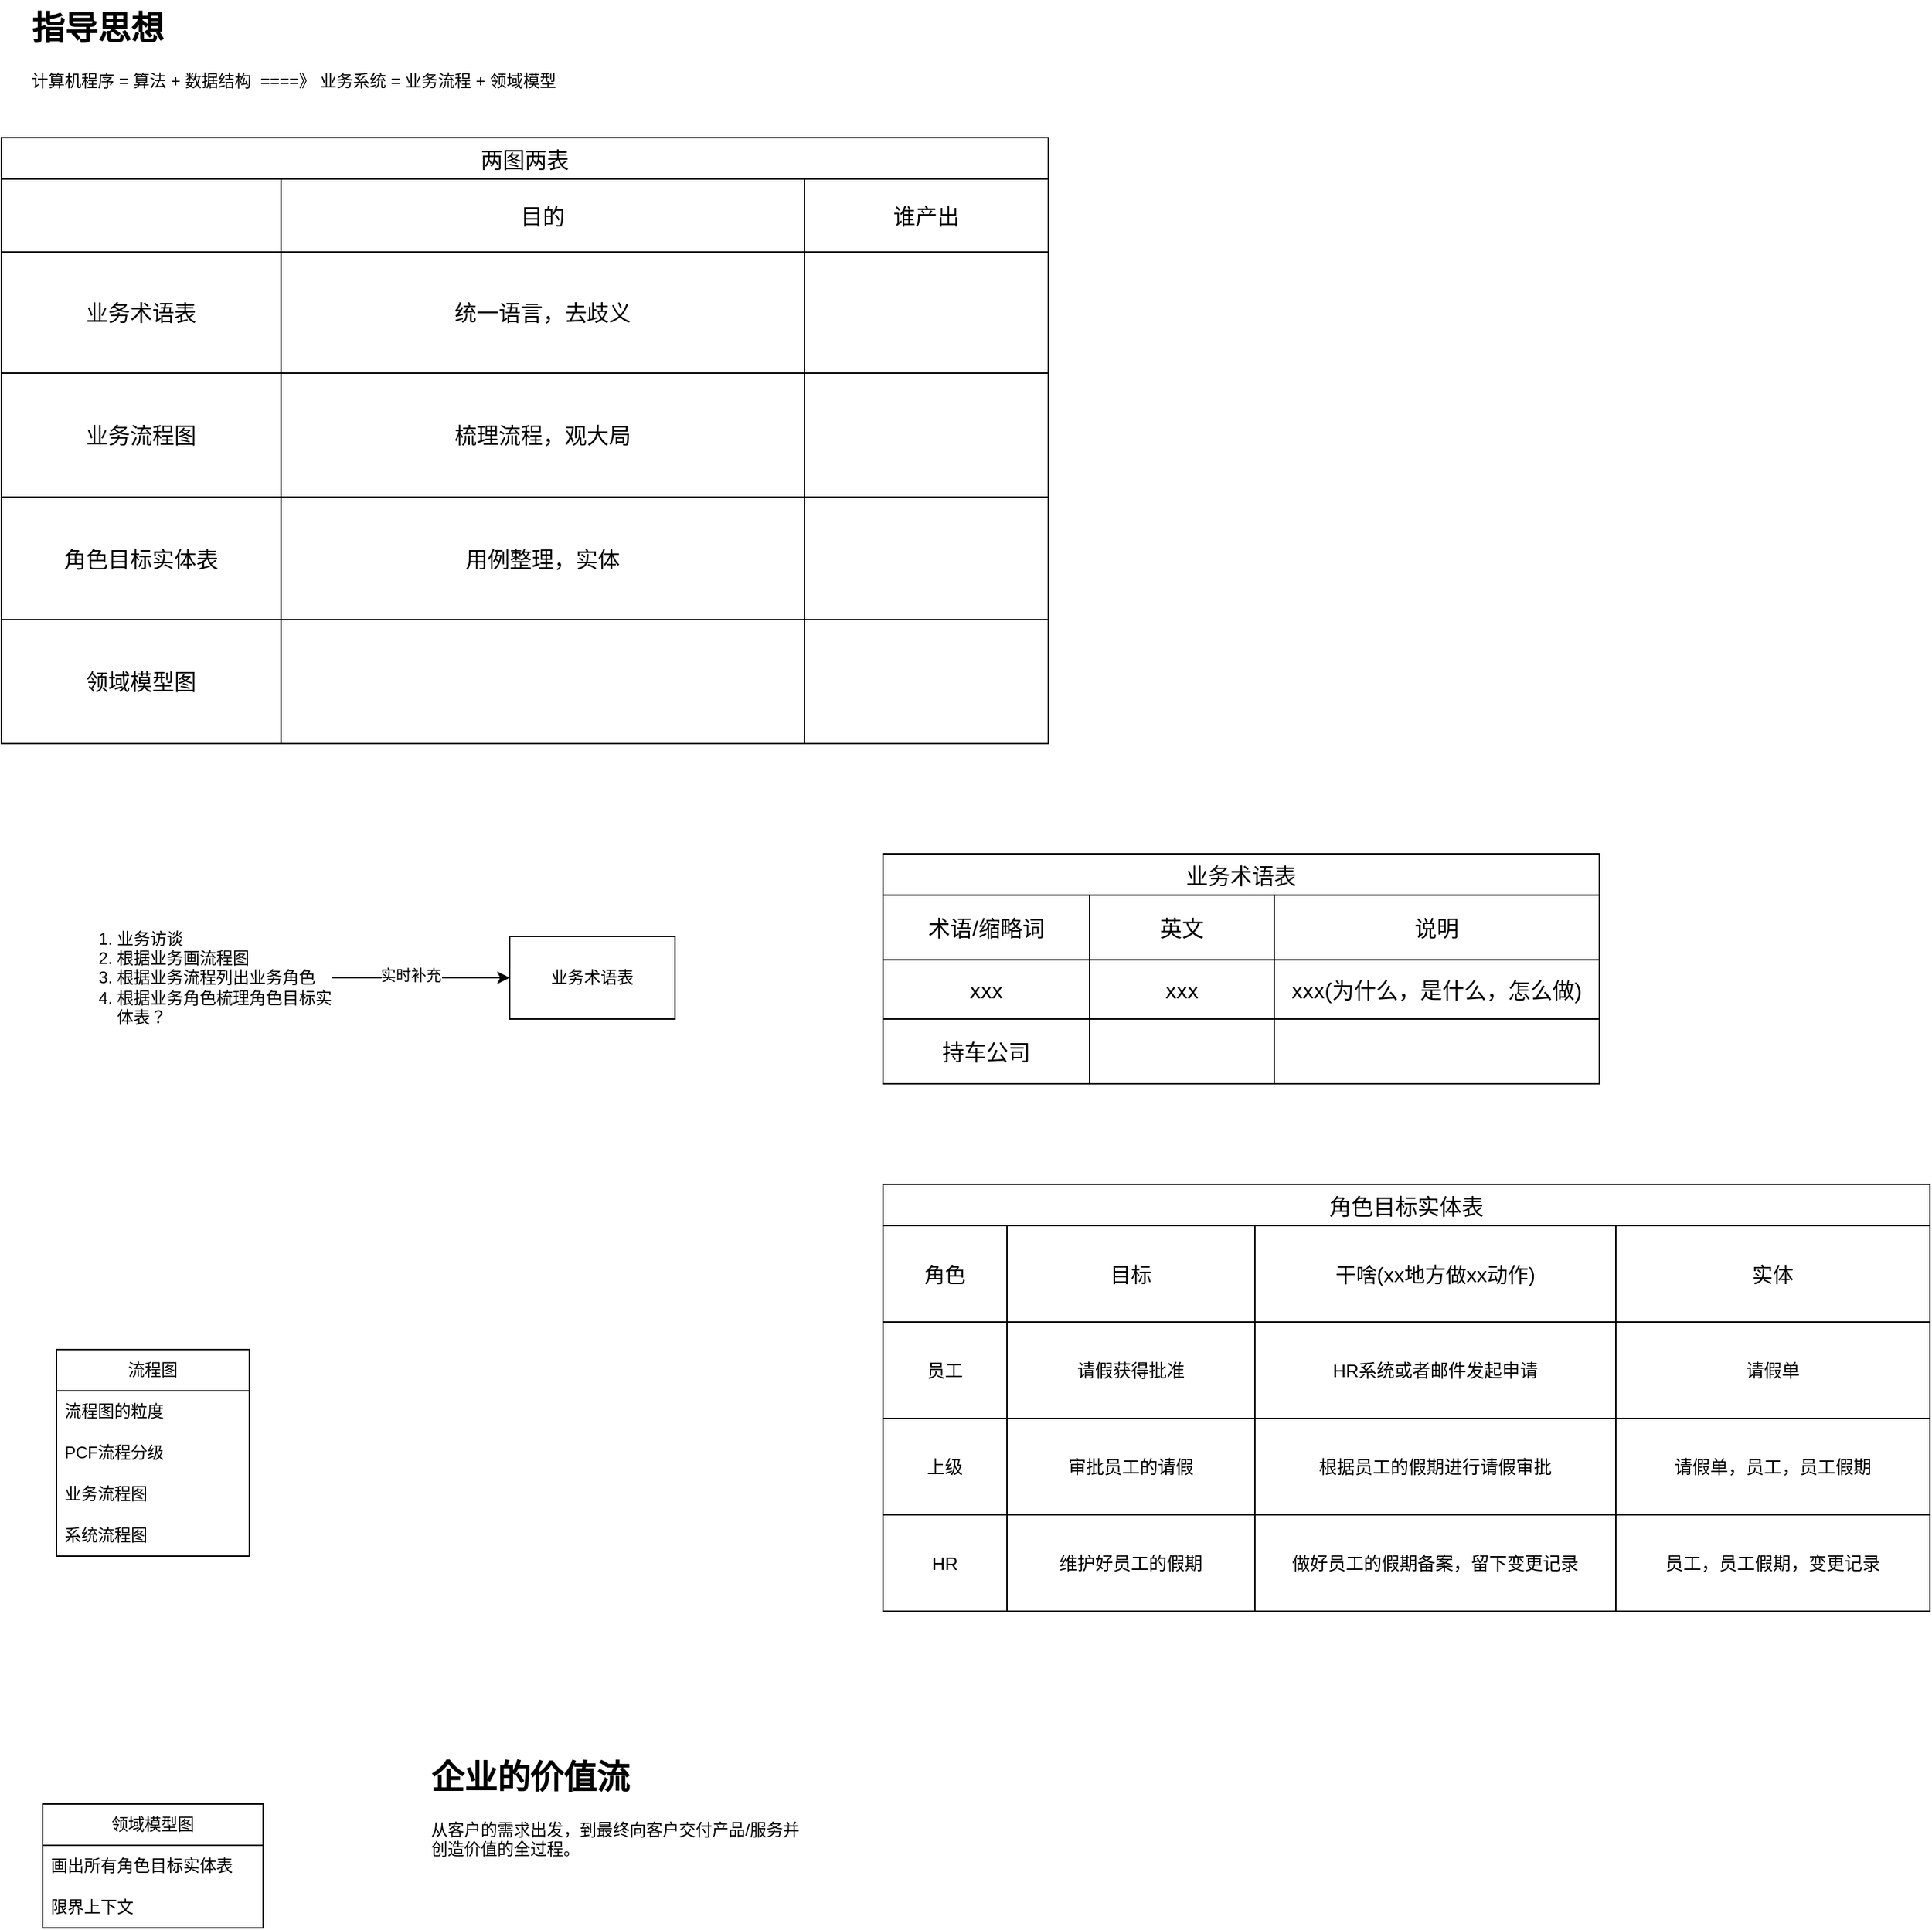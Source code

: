 <mxfile version="28.2.3">
  <diagram name="Page-1" id="VcjUSOKFraRpLLL6hd3k">
    <mxGraphModel dx="1426" dy="777" grid="1" gridSize="10" guides="1" tooltips="1" connect="1" arrows="1" fold="1" page="1" pageScale="1" pageWidth="850" pageHeight="1100" math="0" shadow="0">
      <root>
        <mxCell id="0" />
        <mxCell id="1" parent="0" />
        <mxCell id="wZ8ZGPUIlpnk7HS7Llxm-1" value="&lt;h1 style=&quot;margin-top: 0px;&quot;&gt;指导思想&lt;/h1&gt;&lt;p&gt;计算机程序 = 算法 + 数据结构&amp;nbsp; ====》 业务系统 = 业务流程 + 领域模型&lt;/p&gt;" style="text;html=1;whiteSpace=wrap;overflow=hidden;rounded=0;" vertex="1" parent="1">
          <mxGeometry x="60" y="60" width="440" height="70" as="geometry" />
        </mxCell>
        <mxCell id="wZ8ZGPUIlpnk7HS7Llxm-2" value="两图两表" style="shape=table;startSize=30;container=1;collapsible=0;childLayout=tableLayout;strokeColor=default;fontSize=16;" vertex="1" parent="1">
          <mxGeometry x="40" y="160" width="760" height="440" as="geometry" />
        </mxCell>
        <mxCell id="wZ8ZGPUIlpnk7HS7Llxm-3" value="" style="shape=tableRow;horizontal=0;startSize=0;swimlaneHead=0;swimlaneBody=0;strokeColor=inherit;top=0;left=0;bottom=0;right=0;collapsible=0;dropTarget=0;fillColor=none;points=[[0,0.5],[1,0.5]];portConstraint=eastwest;fontSize=16;" vertex="1" parent="wZ8ZGPUIlpnk7HS7Llxm-2">
          <mxGeometry y="30" width="760" height="53" as="geometry" />
        </mxCell>
        <mxCell id="wZ8ZGPUIlpnk7HS7Llxm-4" value="" style="shape=partialRectangle;html=1;whiteSpace=wrap;connectable=0;strokeColor=inherit;overflow=hidden;fillColor=none;top=0;left=0;bottom=0;right=0;pointerEvents=1;fontSize=16;" vertex="1" parent="wZ8ZGPUIlpnk7HS7Llxm-3">
          <mxGeometry width="203" height="53" as="geometry">
            <mxRectangle width="203" height="53" as="alternateBounds" />
          </mxGeometry>
        </mxCell>
        <mxCell id="wZ8ZGPUIlpnk7HS7Llxm-5" value="目的" style="shape=partialRectangle;html=1;whiteSpace=wrap;connectable=0;strokeColor=inherit;overflow=hidden;fillColor=none;top=0;left=0;bottom=0;right=0;pointerEvents=1;fontSize=16;" vertex="1" parent="wZ8ZGPUIlpnk7HS7Llxm-3">
          <mxGeometry x="203" width="380" height="53" as="geometry">
            <mxRectangle width="380" height="53" as="alternateBounds" />
          </mxGeometry>
        </mxCell>
        <mxCell id="wZ8ZGPUIlpnk7HS7Llxm-6" value="谁产出" style="shape=partialRectangle;html=1;whiteSpace=wrap;connectable=0;strokeColor=inherit;overflow=hidden;fillColor=none;top=0;left=0;bottom=0;right=0;pointerEvents=1;fontSize=16;" vertex="1" parent="wZ8ZGPUIlpnk7HS7Llxm-3">
          <mxGeometry x="583" width="177" height="53" as="geometry">
            <mxRectangle width="177" height="53" as="alternateBounds" />
          </mxGeometry>
        </mxCell>
        <mxCell id="wZ8ZGPUIlpnk7HS7Llxm-7" value="" style="shape=tableRow;horizontal=0;startSize=0;swimlaneHead=0;swimlaneBody=0;strokeColor=inherit;top=0;left=0;bottom=0;right=0;collapsible=0;dropTarget=0;fillColor=none;points=[[0,0.5],[1,0.5]];portConstraint=eastwest;fontSize=16;" vertex="1" parent="wZ8ZGPUIlpnk7HS7Llxm-2">
          <mxGeometry y="83" width="760" height="88" as="geometry" />
        </mxCell>
        <mxCell id="wZ8ZGPUIlpnk7HS7Llxm-8" value="业务术语表" style="shape=partialRectangle;html=1;whiteSpace=wrap;connectable=0;strokeColor=inherit;overflow=hidden;fillColor=none;top=0;left=0;bottom=0;right=0;pointerEvents=1;fontSize=16;" vertex="1" parent="wZ8ZGPUIlpnk7HS7Llxm-7">
          <mxGeometry width="203" height="88" as="geometry">
            <mxRectangle width="203" height="88" as="alternateBounds" />
          </mxGeometry>
        </mxCell>
        <mxCell id="wZ8ZGPUIlpnk7HS7Llxm-9" value="统一语言，去歧义" style="shape=partialRectangle;html=1;whiteSpace=wrap;connectable=0;strokeColor=inherit;overflow=hidden;fillColor=none;top=0;left=0;bottom=0;right=0;pointerEvents=1;fontSize=16;" vertex="1" parent="wZ8ZGPUIlpnk7HS7Llxm-7">
          <mxGeometry x="203" width="380" height="88" as="geometry">
            <mxRectangle width="380" height="88" as="alternateBounds" />
          </mxGeometry>
        </mxCell>
        <mxCell id="wZ8ZGPUIlpnk7HS7Llxm-10" value="" style="shape=partialRectangle;html=1;whiteSpace=wrap;connectable=0;strokeColor=inherit;overflow=hidden;fillColor=none;top=0;left=0;bottom=0;right=0;pointerEvents=1;fontSize=16;" vertex="1" parent="wZ8ZGPUIlpnk7HS7Llxm-7">
          <mxGeometry x="583" width="177" height="88" as="geometry">
            <mxRectangle width="177" height="88" as="alternateBounds" />
          </mxGeometry>
        </mxCell>
        <mxCell id="wZ8ZGPUIlpnk7HS7Llxm-11" value="" style="shape=tableRow;horizontal=0;startSize=0;swimlaneHead=0;swimlaneBody=0;strokeColor=inherit;top=0;left=0;bottom=0;right=0;collapsible=0;dropTarget=0;fillColor=none;points=[[0,0.5],[1,0.5]];portConstraint=eastwest;fontSize=16;" vertex="1" parent="wZ8ZGPUIlpnk7HS7Llxm-2">
          <mxGeometry y="171" width="760" height="90" as="geometry" />
        </mxCell>
        <mxCell id="wZ8ZGPUIlpnk7HS7Llxm-12" value="业务流程图" style="shape=partialRectangle;html=1;whiteSpace=wrap;connectable=0;strokeColor=inherit;overflow=hidden;fillColor=none;top=0;left=0;bottom=0;right=0;pointerEvents=1;fontSize=16;" vertex="1" parent="wZ8ZGPUIlpnk7HS7Llxm-11">
          <mxGeometry width="203" height="90" as="geometry">
            <mxRectangle width="203" height="90" as="alternateBounds" />
          </mxGeometry>
        </mxCell>
        <mxCell id="wZ8ZGPUIlpnk7HS7Llxm-13" value="梳理流程，观大局" style="shape=partialRectangle;html=1;whiteSpace=wrap;connectable=0;strokeColor=inherit;overflow=hidden;fillColor=none;top=0;left=0;bottom=0;right=0;pointerEvents=1;fontSize=16;" vertex="1" parent="wZ8ZGPUIlpnk7HS7Llxm-11">
          <mxGeometry x="203" width="380" height="90" as="geometry">
            <mxRectangle width="380" height="90" as="alternateBounds" />
          </mxGeometry>
        </mxCell>
        <mxCell id="wZ8ZGPUIlpnk7HS7Llxm-14" value="" style="shape=partialRectangle;html=1;whiteSpace=wrap;connectable=0;strokeColor=inherit;overflow=hidden;fillColor=none;top=0;left=0;bottom=0;right=0;pointerEvents=1;fontSize=16;" vertex="1" parent="wZ8ZGPUIlpnk7HS7Llxm-11">
          <mxGeometry x="583" width="177" height="90" as="geometry">
            <mxRectangle width="177" height="90" as="alternateBounds" />
          </mxGeometry>
        </mxCell>
        <mxCell id="wZ8ZGPUIlpnk7HS7Llxm-15" value="" style="shape=tableRow;horizontal=0;startSize=0;swimlaneHead=0;swimlaneBody=0;strokeColor=inherit;top=0;left=0;bottom=0;right=0;collapsible=0;dropTarget=0;fillColor=none;points=[[0,0.5],[1,0.5]];portConstraint=eastwest;fontSize=16;" vertex="1" parent="wZ8ZGPUIlpnk7HS7Llxm-2">
          <mxGeometry y="261" width="760" height="89" as="geometry" />
        </mxCell>
        <mxCell id="wZ8ZGPUIlpnk7HS7Llxm-16" value="角色目标实体表" style="shape=partialRectangle;html=1;whiteSpace=wrap;connectable=0;strokeColor=inherit;overflow=hidden;fillColor=none;top=0;left=0;bottom=0;right=0;pointerEvents=1;fontSize=16;" vertex="1" parent="wZ8ZGPUIlpnk7HS7Llxm-15">
          <mxGeometry width="203" height="89" as="geometry">
            <mxRectangle width="203" height="89" as="alternateBounds" />
          </mxGeometry>
        </mxCell>
        <mxCell id="wZ8ZGPUIlpnk7HS7Llxm-17" value="用例整理，实体" style="shape=partialRectangle;html=1;whiteSpace=wrap;connectable=0;strokeColor=inherit;overflow=hidden;fillColor=none;top=0;left=0;bottom=0;right=0;pointerEvents=1;fontSize=16;" vertex="1" parent="wZ8ZGPUIlpnk7HS7Llxm-15">
          <mxGeometry x="203" width="380" height="89" as="geometry">
            <mxRectangle width="380" height="89" as="alternateBounds" />
          </mxGeometry>
        </mxCell>
        <mxCell id="wZ8ZGPUIlpnk7HS7Llxm-18" value="" style="shape=partialRectangle;html=1;whiteSpace=wrap;connectable=0;strokeColor=inherit;overflow=hidden;fillColor=none;top=0;left=0;bottom=0;right=0;pointerEvents=1;fontSize=16;" vertex="1" parent="wZ8ZGPUIlpnk7HS7Llxm-15">
          <mxGeometry x="583" width="177" height="89" as="geometry">
            <mxRectangle width="177" height="89" as="alternateBounds" />
          </mxGeometry>
        </mxCell>
        <mxCell id="wZ8ZGPUIlpnk7HS7Llxm-19" value="" style="shape=tableRow;horizontal=0;startSize=0;swimlaneHead=0;swimlaneBody=0;strokeColor=inherit;top=0;left=0;bottom=0;right=0;collapsible=0;dropTarget=0;fillColor=none;points=[[0,0.5],[1,0.5]];portConstraint=eastwest;fontSize=16;" vertex="1" parent="wZ8ZGPUIlpnk7HS7Llxm-2">
          <mxGeometry y="350" width="760" height="90" as="geometry" />
        </mxCell>
        <mxCell id="wZ8ZGPUIlpnk7HS7Llxm-20" value="领域模型图" style="shape=partialRectangle;html=1;whiteSpace=wrap;connectable=0;strokeColor=inherit;overflow=hidden;fillColor=none;top=0;left=0;bottom=0;right=0;pointerEvents=1;fontSize=16;" vertex="1" parent="wZ8ZGPUIlpnk7HS7Llxm-19">
          <mxGeometry width="203" height="90" as="geometry">
            <mxRectangle width="203" height="90" as="alternateBounds" />
          </mxGeometry>
        </mxCell>
        <mxCell id="wZ8ZGPUIlpnk7HS7Llxm-21" value="" style="shape=partialRectangle;html=1;whiteSpace=wrap;connectable=0;strokeColor=inherit;overflow=hidden;fillColor=none;top=0;left=0;bottom=0;right=0;pointerEvents=1;fontSize=16;" vertex="1" parent="wZ8ZGPUIlpnk7HS7Llxm-19">
          <mxGeometry x="203" width="380" height="90" as="geometry">
            <mxRectangle width="380" height="90" as="alternateBounds" />
          </mxGeometry>
        </mxCell>
        <mxCell id="wZ8ZGPUIlpnk7HS7Llxm-22" value="" style="shape=partialRectangle;html=1;whiteSpace=wrap;connectable=0;strokeColor=inherit;overflow=hidden;fillColor=none;top=0;left=0;bottom=0;right=0;pointerEvents=1;fontSize=16;" vertex="1" parent="wZ8ZGPUIlpnk7HS7Llxm-19">
          <mxGeometry x="583" width="177" height="90" as="geometry">
            <mxRectangle width="177" height="90" as="alternateBounds" />
          </mxGeometry>
        </mxCell>
        <mxCell id="wZ8ZGPUIlpnk7HS7Llxm-33" value="" style="edgeStyle=orthogonalEdgeStyle;rounded=0;orthogonalLoop=1;jettySize=auto;html=1;" edge="1" parent="1" source="wZ8ZGPUIlpnk7HS7Llxm-31" target="wZ8ZGPUIlpnk7HS7Llxm-32">
          <mxGeometry relative="1" as="geometry" />
        </mxCell>
        <mxCell id="wZ8ZGPUIlpnk7HS7Llxm-34" value="Text" style="edgeLabel;html=1;align=center;verticalAlign=middle;resizable=0;points=[];" vertex="1" connectable="0" parent="wZ8ZGPUIlpnk7HS7Llxm-33">
          <mxGeometry x="-0.193" y="1" relative="1" as="geometry">
            <mxPoint as="offset" />
          </mxGeometry>
        </mxCell>
        <mxCell id="wZ8ZGPUIlpnk7HS7Llxm-35" value="实时补充" style="edgeLabel;html=1;align=center;verticalAlign=middle;resizable=0;points=[];" vertex="1" connectable="0" parent="wZ8ZGPUIlpnk7HS7Llxm-33">
          <mxGeometry x="-0.126" y="-2" relative="1" as="geometry">
            <mxPoint y="-4" as="offset" />
          </mxGeometry>
        </mxCell>
        <mxCell id="wZ8ZGPUIlpnk7HS7Llxm-31" value="&lt;ol&gt;&lt;li&gt;业务访谈&lt;/li&gt;&lt;li&gt;根据业务画流程图&lt;/li&gt;&lt;li&gt;根据业务流程列出业务角色&lt;/li&gt;&lt;li&gt;根据业务角色梳理角色目标实体表？&lt;/li&gt;&lt;/ol&gt;" style="text;strokeColor=none;fillColor=none;html=1;whiteSpace=wrap;verticalAlign=middle;overflow=hidden;" vertex="1" parent="1">
          <mxGeometry x="82" y="700" width="198" height="140" as="geometry" />
        </mxCell>
        <mxCell id="wZ8ZGPUIlpnk7HS7Llxm-32" value="业务术语表" style="whiteSpace=wrap;html=1;" vertex="1" parent="1">
          <mxGeometry x="409" y="740" width="120" height="60" as="geometry" />
        </mxCell>
        <mxCell id="wZ8ZGPUIlpnk7HS7Llxm-40" value="业务术语表" style="shape=table;startSize=30;container=1;collapsible=0;childLayout=tableLayout;strokeColor=default;fontSize=16;" vertex="1" parent="1">
          <mxGeometry x="680" y="680" width="520" height="167" as="geometry" />
        </mxCell>
        <mxCell id="wZ8ZGPUIlpnk7HS7Llxm-41" value="" style="shape=tableRow;horizontal=0;startSize=0;swimlaneHead=0;swimlaneBody=0;strokeColor=inherit;top=0;left=0;bottom=0;right=0;collapsible=0;dropTarget=0;fillColor=none;points=[[0,0.5],[1,0.5]];portConstraint=eastwest;fontSize=16;" vertex="1" parent="wZ8ZGPUIlpnk7HS7Llxm-40">
          <mxGeometry y="30" width="520" height="47" as="geometry" />
        </mxCell>
        <mxCell id="wZ8ZGPUIlpnk7HS7Llxm-42" value="术语/缩略词" style="shape=partialRectangle;html=1;whiteSpace=wrap;connectable=0;strokeColor=inherit;overflow=hidden;fillColor=none;top=0;left=0;bottom=0;right=0;pointerEvents=1;fontSize=16;" vertex="1" parent="wZ8ZGPUIlpnk7HS7Llxm-41">
          <mxGeometry width="150" height="47" as="geometry">
            <mxRectangle width="150" height="47" as="alternateBounds" />
          </mxGeometry>
        </mxCell>
        <mxCell id="wZ8ZGPUIlpnk7HS7Llxm-43" value="英文" style="shape=partialRectangle;html=1;whiteSpace=wrap;connectable=0;strokeColor=inherit;overflow=hidden;fillColor=none;top=0;left=0;bottom=0;right=0;pointerEvents=1;fontSize=16;" vertex="1" parent="wZ8ZGPUIlpnk7HS7Llxm-41">
          <mxGeometry x="150" width="134" height="47" as="geometry">
            <mxRectangle width="134" height="47" as="alternateBounds" />
          </mxGeometry>
        </mxCell>
        <mxCell id="wZ8ZGPUIlpnk7HS7Llxm-44" value="说明" style="shape=partialRectangle;html=1;whiteSpace=wrap;connectable=0;strokeColor=inherit;overflow=hidden;fillColor=none;top=0;left=0;bottom=0;right=0;pointerEvents=1;fontSize=16;" vertex="1" parent="wZ8ZGPUIlpnk7HS7Llxm-41">
          <mxGeometry x="284" width="236" height="47" as="geometry">
            <mxRectangle width="236" height="47" as="alternateBounds" />
          </mxGeometry>
        </mxCell>
        <mxCell id="wZ8ZGPUIlpnk7HS7Llxm-45" value="" style="shape=tableRow;horizontal=0;startSize=0;swimlaneHead=0;swimlaneBody=0;strokeColor=inherit;top=0;left=0;bottom=0;right=0;collapsible=0;dropTarget=0;fillColor=none;points=[[0,0.5],[1,0.5]];portConstraint=eastwest;fontSize=16;" vertex="1" parent="wZ8ZGPUIlpnk7HS7Llxm-40">
          <mxGeometry y="77" width="520" height="43" as="geometry" />
        </mxCell>
        <mxCell id="wZ8ZGPUIlpnk7HS7Llxm-46" value="xxx" style="shape=partialRectangle;html=1;whiteSpace=wrap;connectable=0;strokeColor=inherit;overflow=hidden;fillColor=none;top=0;left=0;bottom=0;right=0;pointerEvents=1;fontSize=16;" vertex="1" parent="wZ8ZGPUIlpnk7HS7Llxm-45">
          <mxGeometry width="150" height="43" as="geometry">
            <mxRectangle width="150" height="43" as="alternateBounds" />
          </mxGeometry>
        </mxCell>
        <mxCell id="wZ8ZGPUIlpnk7HS7Llxm-47" value="xxx" style="shape=partialRectangle;html=1;whiteSpace=wrap;connectable=0;strokeColor=inherit;overflow=hidden;fillColor=none;top=0;left=0;bottom=0;right=0;pointerEvents=1;fontSize=16;" vertex="1" parent="wZ8ZGPUIlpnk7HS7Llxm-45">
          <mxGeometry x="150" width="134" height="43" as="geometry">
            <mxRectangle width="134" height="43" as="alternateBounds" />
          </mxGeometry>
        </mxCell>
        <mxCell id="wZ8ZGPUIlpnk7HS7Llxm-48" value="xxx(为什么，是什么，怎么做)" style="shape=partialRectangle;html=1;whiteSpace=wrap;connectable=0;strokeColor=inherit;overflow=hidden;fillColor=none;top=0;left=0;bottom=0;right=0;pointerEvents=1;fontSize=16;" vertex="1" parent="wZ8ZGPUIlpnk7HS7Llxm-45">
          <mxGeometry x="284" width="236" height="43" as="geometry">
            <mxRectangle width="236" height="43" as="alternateBounds" />
          </mxGeometry>
        </mxCell>
        <mxCell id="wZ8ZGPUIlpnk7HS7Llxm-49" value="" style="shape=tableRow;horizontal=0;startSize=0;swimlaneHead=0;swimlaneBody=0;strokeColor=inherit;top=0;left=0;bottom=0;right=0;collapsible=0;dropTarget=0;fillColor=none;points=[[0,0.5],[1,0.5]];portConstraint=eastwest;fontSize=16;" vertex="1" parent="wZ8ZGPUIlpnk7HS7Llxm-40">
          <mxGeometry y="120" width="520" height="47" as="geometry" />
        </mxCell>
        <mxCell id="wZ8ZGPUIlpnk7HS7Llxm-50" value="持车公司" style="shape=partialRectangle;html=1;whiteSpace=wrap;connectable=0;strokeColor=inherit;overflow=hidden;fillColor=none;top=0;left=0;bottom=0;right=0;pointerEvents=1;fontSize=16;" vertex="1" parent="wZ8ZGPUIlpnk7HS7Llxm-49">
          <mxGeometry width="150" height="47" as="geometry">
            <mxRectangle width="150" height="47" as="alternateBounds" />
          </mxGeometry>
        </mxCell>
        <mxCell id="wZ8ZGPUIlpnk7HS7Llxm-51" value="" style="shape=partialRectangle;html=1;whiteSpace=wrap;connectable=0;strokeColor=inherit;overflow=hidden;fillColor=none;top=0;left=0;bottom=0;right=0;pointerEvents=1;fontSize=16;" vertex="1" parent="wZ8ZGPUIlpnk7HS7Llxm-49">
          <mxGeometry x="150" width="134" height="47" as="geometry">
            <mxRectangle width="134" height="47" as="alternateBounds" />
          </mxGeometry>
        </mxCell>
        <mxCell id="wZ8ZGPUIlpnk7HS7Llxm-52" value="" style="shape=partialRectangle;html=1;whiteSpace=wrap;connectable=0;strokeColor=inherit;overflow=hidden;fillColor=none;top=0;left=0;bottom=0;right=0;pointerEvents=1;fontSize=16;" vertex="1" parent="wZ8ZGPUIlpnk7HS7Llxm-49">
          <mxGeometry x="284" width="236" height="47" as="geometry">
            <mxRectangle width="236" height="47" as="alternateBounds" />
          </mxGeometry>
        </mxCell>
        <mxCell id="wZ8ZGPUIlpnk7HS7Llxm-53" value="流程图" style="swimlane;fontStyle=0;childLayout=stackLayout;horizontal=1;startSize=30;horizontalStack=0;resizeParent=1;resizeParentMax=0;resizeLast=0;collapsible=1;marginBottom=0;whiteSpace=wrap;html=1;" vertex="1" parent="1">
          <mxGeometry x="80" y="1040" width="140" height="150" as="geometry" />
        </mxCell>
        <mxCell id="wZ8ZGPUIlpnk7HS7Llxm-54" value="流程图的粒度" style="text;strokeColor=none;fillColor=none;align=left;verticalAlign=middle;spacingLeft=4;spacingRight=4;overflow=hidden;points=[[0,0.5],[1,0.5]];portConstraint=eastwest;rotatable=0;whiteSpace=wrap;html=1;" vertex="1" parent="wZ8ZGPUIlpnk7HS7Llxm-53">
          <mxGeometry y="30" width="140" height="30" as="geometry" />
        </mxCell>
        <mxCell id="wZ8ZGPUIlpnk7HS7Llxm-55" value="PCF流程分级" style="text;strokeColor=none;fillColor=none;align=left;verticalAlign=middle;spacingLeft=4;spacingRight=4;overflow=hidden;points=[[0,0.5],[1,0.5]];portConstraint=eastwest;rotatable=0;whiteSpace=wrap;html=1;" vertex="1" parent="wZ8ZGPUIlpnk7HS7Llxm-53">
          <mxGeometry y="60" width="140" height="30" as="geometry" />
        </mxCell>
        <mxCell id="wZ8ZGPUIlpnk7HS7Llxm-56" value="业务流程图" style="text;strokeColor=none;fillColor=none;align=left;verticalAlign=middle;spacingLeft=4;spacingRight=4;overflow=hidden;points=[[0,0.5],[1,0.5]];portConstraint=eastwest;rotatable=0;whiteSpace=wrap;html=1;" vertex="1" parent="wZ8ZGPUIlpnk7HS7Llxm-53">
          <mxGeometry y="90" width="140" height="30" as="geometry" />
        </mxCell>
        <mxCell id="wZ8ZGPUIlpnk7HS7Llxm-57" value="系统流程图" style="text;strokeColor=none;fillColor=none;align=left;verticalAlign=middle;spacingLeft=4;spacingRight=4;overflow=hidden;points=[[0,0.5],[1,0.5]];portConstraint=eastwest;rotatable=0;whiteSpace=wrap;html=1;" vertex="1" parent="wZ8ZGPUIlpnk7HS7Llxm-53">
          <mxGeometry y="120" width="140" height="30" as="geometry" />
        </mxCell>
        <mxCell id="wZ8ZGPUIlpnk7HS7Llxm-58" value="角色目标实体表" style="shape=table;startSize=30;container=1;collapsible=0;childLayout=tableLayout;strokeColor=default;fontSize=16;" vertex="1" parent="1">
          <mxGeometry x="680" y="920" width="760" height="310" as="geometry" />
        </mxCell>
        <mxCell id="wZ8ZGPUIlpnk7HS7Llxm-59" value="" style="shape=tableRow;horizontal=0;startSize=0;swimlaneHead=0;swimlaneBody=0;strokeColor=inherit;top=0;left=0;bottom=0;right=0;collapsible=0;dropTarget=0;fillColor=none;points=[[0,0.5],[1,0.5]];portConstraint=eastwest;fontSize=16;" vertex="1" parent="wZ8ZGPUIlpnk7HS7Llxm-58">
          <mxGeometry y="30" width="760" height="70" as="geometry" />
        </mxCell>
        <mxCell id="wZ8ZGPUIlpnk7HS7Llxm-60" value="角色" style="shape=partialRectangle;html=1;whiteSpace=wrap;connectable=0;strokeColor=inherit;overflow=hidden;fillColor=none;top=0;left=0;bottom=0;right=0;pointerEvents=1;fontSize=15;" vertex="1" parent="wZ8ZGPUIlpnk7HS7Llxm-59">
          <mxGeometry width="90" height="70" as="geometry">
            <mxRectangle width="90" height="70" as="alternateBounds" />
          </mxGeometry>
        </mxCell>
        <mxCell id="wZ8ZGPUIlpnk7HS7Llxm-61" value="目标" style="shape=partialRectangle;html=1;whiteSpace=wrap;connectable=0;strokeColor=inherit;overflow=hidden;fillColor=none;top=0;left=0;bottom=0;right=0;pointerEvents=1;fontSize=15;" vertex="1" parent="wZ8ZGPUIlpnk7HS7Llxm-59">
          <mxGeometry x="90" width="180" height="70" as="geometry">
            <mxRectangle width="180" height="70" as="alternateBounds" />
          </mxGeometry>
        </mxCell>
        <mxCell id="wZ8ZGPUIlpnk7HS7Llxm-62" value="干啥(xx地方做xx动作)" style="shape=partialRectangle;html=1;whiteSpace=wrap;connectable=0;strokeColor=inherit;overflow=hidden;fillColor=none;top=0;left=0;bottom=0;right=0;pointerEvents=1;fontSize=15;" vertex="1" parent="wZ8ZGPUIlpnk7HS7Llxm-59">
          <mxGeometry x="270" width="262" height="70" as="geometry">
            <mxRectangle width="262" height="70" as="alternateBounds" />
          </mxGeometry>
        </mxCell>
        <mxCell id="wZ8ZGPUIlpnk7HS7Llxm-71" value="实体" style="shape=partialRectangle;html=1;whiteSpace=wrap;connectable=0;strokeColor=inherit;overflow=hidden;fillColor=none;top=0;left=0;bottom=0;right=0;pointerEvents=1;fontSize=15;" vertex="1" parent="wZ8ZGPUIlpnk7HS7Llxm-59">
          <mxGeometry x="532" width="228" height="70" as="geometry">
            <mxRectangle width="228" height="70" as="alternateBounds" />
          </mxGeometry>
        </mxCell>
        <mxCell id="wZ8ZGPUIlpnk7HS7Llxm-63" value="" style="shape=tableRow;horizontal=0;startSize=0;swimlaneHead=0;swimlaneBody=0;strokeColor=inherit;top=0;left=0;bottom=0;right=0;collapsible=0;dropTarget=0;fillColor=none;points=[[0,0.5],[1,0.5]];portConstraint=eastwest;fontSize=16;" vertex="1" parent="wZ8ZGPUIlpnk7HS7Llxm-58">
          <mxGeometry y="100" width="760" height="70" as="geometry" />
        </mxCell>
        <mxCell id="wZ8ZGPUIlpnk7HS7Llxm-64" value="员工" style="shape=partialRectangle;html=1;whiteSpace=wrap;connectable=0;strokeColor=inherit;overflow=hidden;fillColor=none;top=0;left=0;bottom=0;right=0;pointerEvents=1;fontSize=13;" vertex="1" parent="wZ8ZGPUIlpnk7HS7Llxm-63">
          <mxGeometry width="90" height="70" as="geometry">
            <mxRectangle width="90" height="70" as="alternateBounds" />
          </mxGeometry>
        </mxCell>
        <mxCell id="wZ8ZGPUIlpnk7HS7Llxm-65" value="请假获得批准" style="shape=partialRectangle;html=1;whiteSpace=wrap;connectable=0;strokeColor=inherit;overflow=hidden;fillColor=none;top=0;left=0;bottom=0;right=0;pointerEvents=1;fontSize=13;" vertex="1" parent="wZ8ZGPUIlpnk7HS7Llxm-63">
          <mxGeometry x="90" width="180" height="70" as="geometry">
            <mxRectangle width="180" height="70" as="alternateBounds" />
          </mxGeometry>
        </mxCell>
        <mxCell id="wZ8ZGPUIlpnk7HS7Llxm-66" value="HR系统或者邮件发起申请" style="shape=partialRectangle;html=1;whiteSpace=wrap;connectable=0;strokeColor=inherit;overflow=hidden;fillColor=none;top=0;left=0;bottom=0;right=0;pointerEvents=1;fontSize=13;" vertex="1" parent="wZ8ZGPUIlpnk7HS7Llxm-63">
          <mxGeometry x="270" width="262" height="70" as="geometry">
            <mxRectangle width="262" height="70" as="alternateBounds" />
          </mxGeometry>
        </mxCell>
        <mxCell id="wZ8ZGPUIlpnk7HS7Llxm-72" value="请假单" style="shape=partialRectangle;html=1;whiteSpace=wrap;connectable=0;strokeColor=inherit;overflow=hidden;fillColor=none;top=0;left=0;bottom=0;right=0;pointerEvents=1;fontSize=13;" vertex="1" parent="wZ8ZGPUIlpnk7HS7Llxm-63">
          <mxGeometry x="532" width="228" height="70" as="geometry">
            <mxRectangle width="228" height="70" as="alternateBounds" />
          </mxGeometry>
        </mxCell>
        <mxCell id="wZ8ZGPUIlpnk7HS7Llxm-67" value="" style="shape=tableRow;horizontal=0;startSize=0;swimlaneHead=0;swimlaneBody=0;strokeColor=inherit;top=0;left=0;bottom=0;right=0;collapsible=0;dropTarget=0;fillColor=none;points=[[0,0.5],[1,0.5]];portConstraint=eastwest;fontSize=16;" vertex="1" parent="wZ8ZGPUIlpnk7HS7Llxm-58">
          <mxGeometry y="170" width="760" height="70" as="geometry" />
        </mxCell>
        <mxCell id="wZ8ZGPUIlpnk7HS7Llxm-68" value="上级" style="shape=partialRectangle;html=1;whiteSpace=wrap;connectable=0;strokeColor=inherit;overflow=hidden;fillColor=none;top=0;left=0;bottom=0;right=0;pointerEvents=1;fontSize=13;" vertex="1" parent="wZ8ZGPUIlpnk7HS7Llxm-67">
          <mxGeometry width="90" height="70" as="geometry">
            <mxRectangle width="90" height="70" as="alternateBounds" />
          </mxGeometry>
        </mxCell>
        <mxCell id="wZ8ZGPUIlpnk7HS7Llxm-69" value="审批员工的请假" style="shape=partialRectangle;html=1;whiteSpace=wrap;connectable=0;strokeColor=inherit;overflow=hidden;fillColor=none;top=0;left=0;bottom=0;right=0;pointerEvents=1;fontSize=13;" vertex="1" parent="wZ8ZGPUIlpnk7HS7Llxm-67">
          <mxGeometry x="90" width="180" height="70" as="geometry">
            <mxRectangle width="180" height="70" as="alternateBounds" />
          </mxGeometry>
        </mxCell>
        <mxCell id="wZ8ZGPUIlpnk7HS7Llxm-70" value="根据员工的假期进行请假审批" style="shape=partialRectangle;html=1;whiteSpace=wrap;connectable=0;strokeColor=inherit;overflow=hidden;fillColor=none;top=0;left=0;bottom=0;right=0;pointerEvents=1;fontSize=13;" vertex="1" parent="wZ8ZGPUIlpnk7HS7Llxm-67">
          <mxGeometry x="270" width="262" height="70" as="geometry">
            <mxRectangle width="262" height="70" as="alternateBounds" />
          </mxGeometry>
        </mxCell>
        <mxCell id="wZ8ZGPUIlpnk7HS7Llxm-73" value="请假单，员工，员工假期" style="shape=partialRectangle;html=1;whiteSpace=wrap;connectable=0;strokeColor=inherit;overflow=hidden;fillColor=none;top=0;left=0;bottom=0;right=0;pointerEvents=1;fontSize=13;" vertex="1" parent="wZ8ZGPUIlpnk7HS7Llxm-67">
          <mxGeometry x="532" width="228" height="70" as="geometry">
            <mxRectangle width="228" height="70" as="alternateBounds" />
          </mxGeometry>
        </mxCell>
        <mxCell id="wZ8ZGPUIlpnk7HS7Llxm-74" style="shape=tableRow;horizontal=0;startSize=0;swimlaneHead=0;swimlaneBody=0;strokeColor=inherit;top=0;left=0;bottom=0;right=0;collapsible=0;dropTarget=0;fillColor=none;points=[[0,0.5],[1,0.5]];portConstraint=eastwest;fontSize=16;" vertex="1" parent="wZ8ZGPUIlpnk7HS7Llxm-58">
          <mxGeometry y="240" width="760" height="70" as="geometry" />
        </mxCell>
        <mxCell id="wZ8ZGPUIlpnk7HS7Llxm-75" value="HR" style="shape=partialRectangle;html=1;whiteSpace=wrap;connectable=0;strokeColor=inherit;overflow=hidden;fillColor=none;top=0;left=0;bottom=0;right=0;pointerEvents=1;fontSize=13;" vertex="1" parent="wZ8ZGPUIlpnk7HS7Llxm-74">
          <mxGeometry width="90" height="70" as="geometry">
            <mxRectangle width="90" height="70" as="alternateBounds" />
          </mxGeometry>
        </mxCell>
        <mxCell id="wZ8ZGPUIlpnk7HS7Llxm-76" value="维护好员工的假期" style="shape=partialRectangle;html=1;whiteSpace=wrap;connectable=0;strokeColor=inherit;overflow=hidden;fillColor=none;top=0;left=0;bottom=0;right=0;pointerEvents=1;fontSize=13;" vertex="1" parent="wZ8ZGPUIlpnk7HS7Llxm-74">
          <mxGeometry x="90" width="180" height="70" as="geometry">
            <mxRectangle width="180" height="70" as="alternateBounds" />
          </mxGeometry>
        </mxCell>
        <mxCell id="wZ8ZGPUIlpnk7HS7Llxm-77" value="做好员工的假期备案，留下变更记录" style="shape=partialRectangle;html=1;whiteSpace=wrap;connectable=0;strokeColor=inherit;overflow=hidden;fillColor=none;top=0;left=0;bottom=0;right=0;pointerEvents=1;fontSize=13;" vertex="1" parent="wZ8ZGPUIlpnk7HS7Llxm-74">
          <mxGeometry x="270" width="262" height="70" as="geometry">
            <mxRectangle width="262" height="70" as="alternateBounds" />
          </mxGeometry>
        </mxCell>
        <mxCell id="wZ8ZGPUIlpnk7HS7Llxm-78" value="员工，员工假期，变更记录" style="shape=partialRectangle;html=1;whiteSpace=wrap;connectable=0;strokeColor=inherit;overflow=hidden;fillColor=none;top=0;left=0;bottom=0;right=0;pointerEvents=1;fontSize=13;" vertex="1" parent="wZ8ZGPUIlpnk7HS7Llxm-74">
          <mxGeometry x="532" width="228" height="70" as="geometry">
            <mxRectangle width="228" height="70" as="alternateBounds" />
          </mxGeometry>
        </mxCell>
        <mxCell id="wZ8ZGPUIlpnk7HS7Llxm-79" value="领域模型图" style="swimlane;fontStyle=0;childLayout=stackLayout;horizontal=1;startSize=30;horizontalStack=0;resizeParent=1;resizeParentMax=0;resizeLast=0;collapsible=1;marginBottom=0;whiteSpace=wrap;html=1;" vertex="1" parent="1">
          <mxGeometry x="70" y="1370" width="160" height="90" as="geometry" />
        </mxCell>
        <mxCell id="wZ8ZGPUIlpnk7HS7Llxm-81" value="画出所有角色目标实体表" style="text;strokeColor=none;fillColor=none;align=left;verticalAlign=middle;spacingLeft=4;spacingRight=4;overflow=hidden;points=[[0,0.5],[1,0.5]];portConstraint=eastwest;rotatable=0;whiteSpace=wrap;html=1;" vertex="1" parent="wZ8ZGPUIlpnk7HS7Llxm-79">
          <mxGeometry y="30" width="160" height="30" as="geometry" />
        </mxCell>
        <mxCell id="wZ8ZGPUIlpnk7HS7Llxm-80" value="限界上下文" style="text;strokeColor=none;fillColor=none;align=left;verticalAlign=middle;spacingLeft=4;spacingRight=4;overflow=hidden;points=[[0,0.5],[1,0.5]];portConstraint=eastwest;rotatable=0;whiteSpace=wrap;html=1;" vertex="1" parent="wZ8ZGPUIlpnk7HS7Llxm-79">
          <mxGeometry y="60" width="160" height="30" as="geometry" />
        </mxCell>
        <mxCell id="wZ8ZGPUIlpnk7HS7Llxm-83" value="&lt;h1 style=&quot;margin-top: 0px;&quot;&gt;企业的价值流&lt;/h1&gt;&lt;p&gt;从客户的需求出发，到最终向客户交付产品/服务并创造价值的全过程。&lt;/p&gt;" style="text;html=1;whiteSpace=wrap;overflow=hidden;rounded=0;" vertex="1" parent="1">
          <mxGeometry x="350" y="1330" width="280" height="90" as="geometry" />
        </mxCell>
      </root>
    </mxGraphModel>
  </diagram>
</mxfile>

